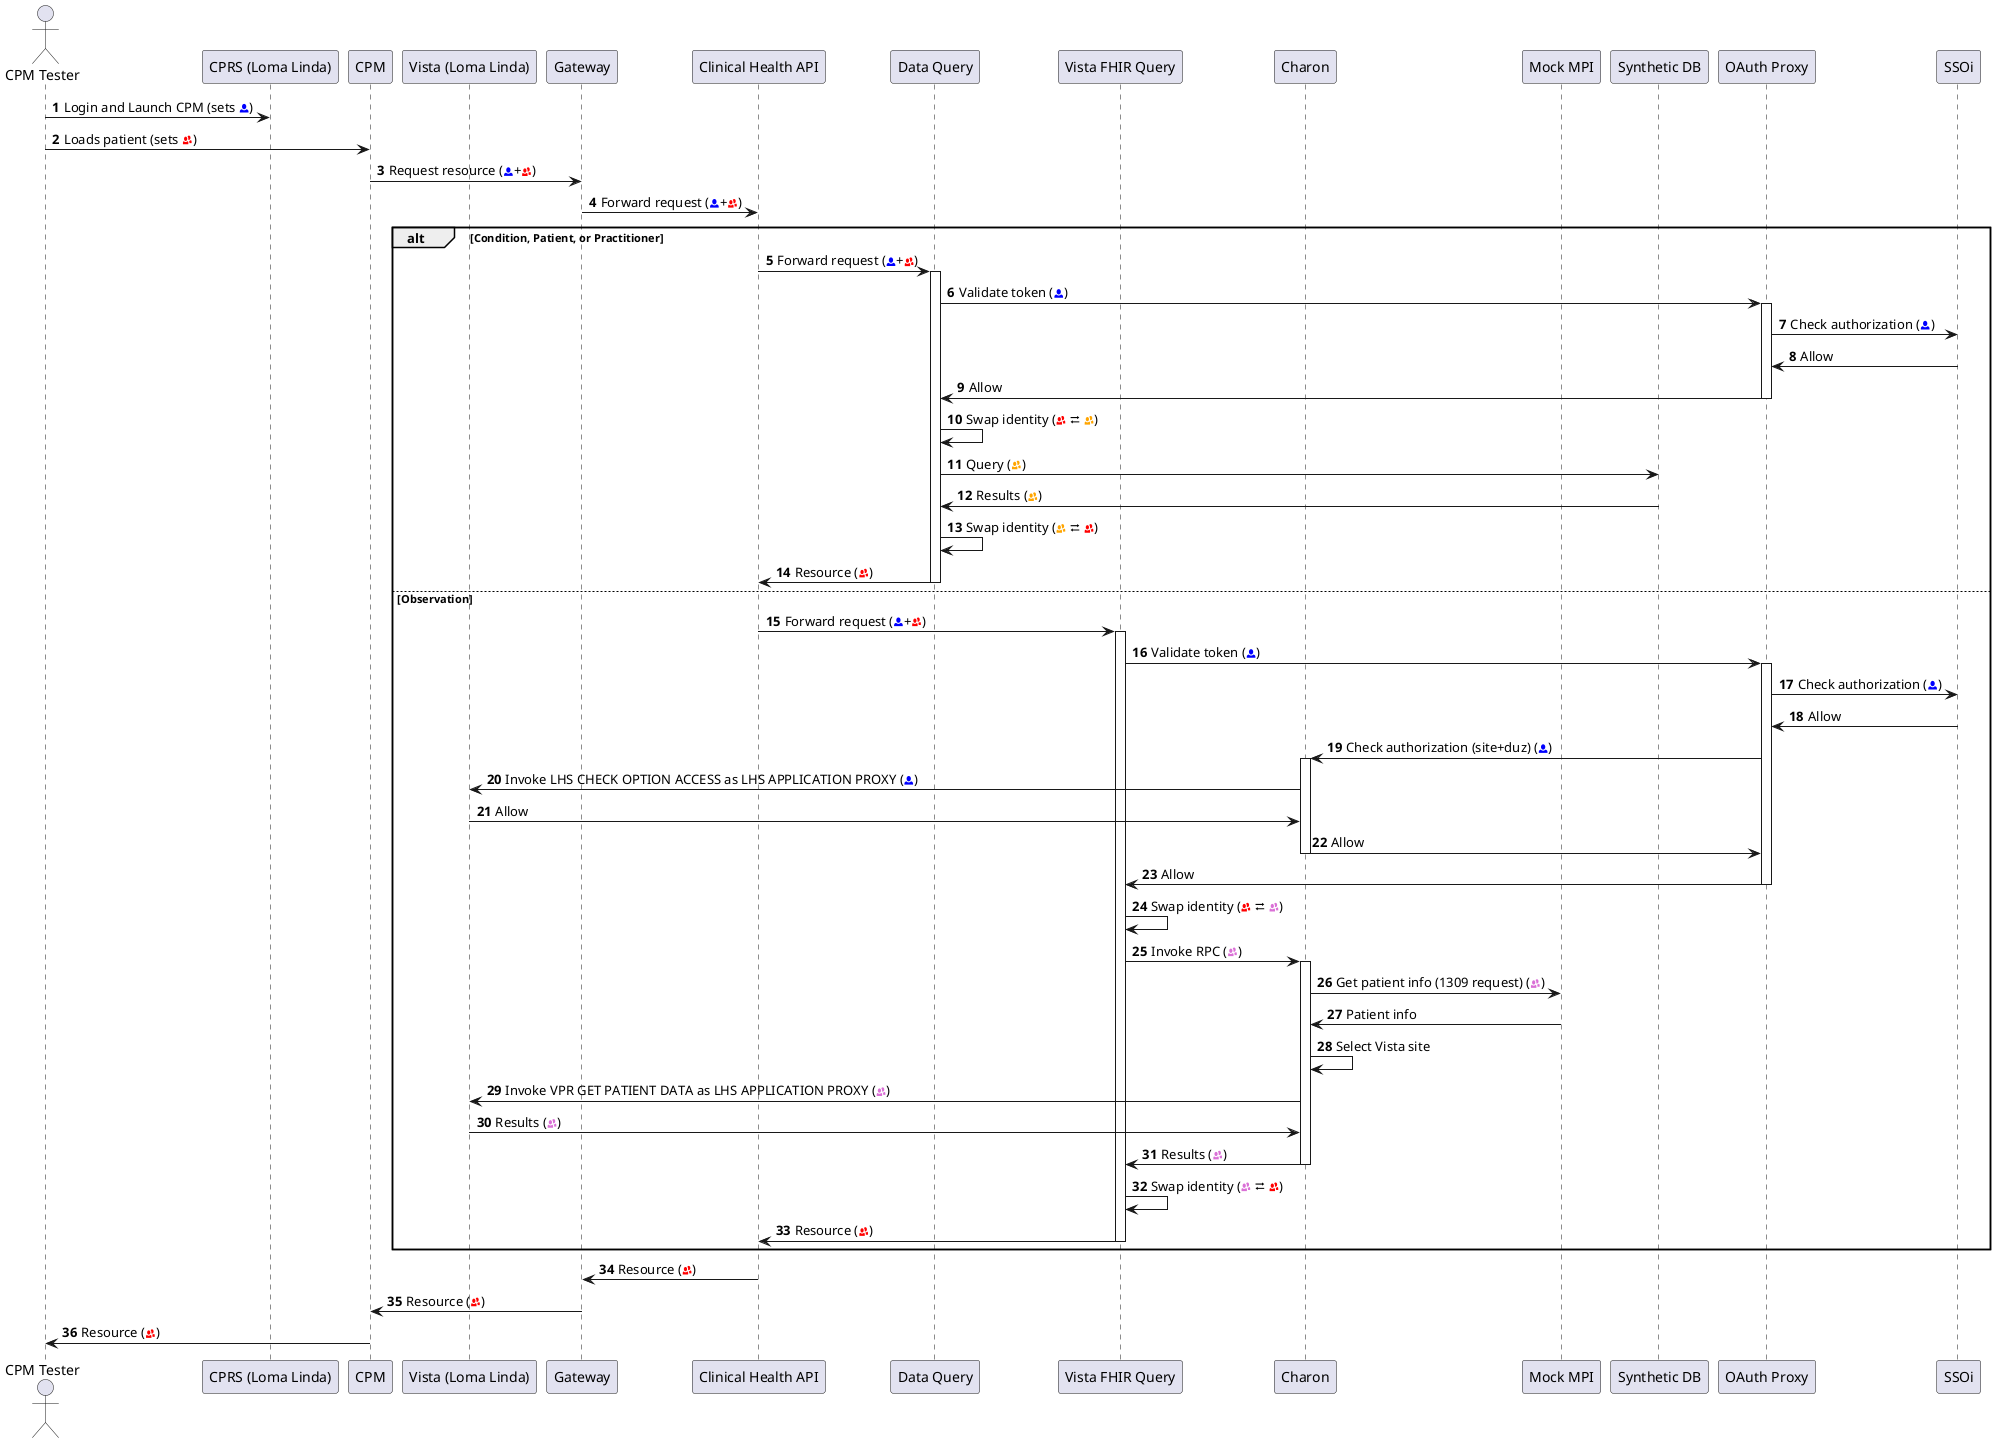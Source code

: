 @startuml
'https://plantuml.com/sequence-diagram
skinparam {
  shadowing false
}

!u="<color:blue><&person><color:black>"
!ua="<color:ccc><&person><color:black>"
!uw="<color:pink><&person><color:black>"
!p="<color:red><&people><color:black>"
!p2="<color:orange><&people><color:black>"
!p3="<color:orchid><&people><color:black>"
!p4="<color:lightgreen><&people><color:black>"
!pa="<color:ccc><&people><color:black>"
!pw="<color:pink><&people><color:black>"
!to="<color:black><&transfer>"

autonumber
actor "CPM Tester" as TESTER
participant "CPRS (Loma Linda)" as CPRS
participant "CPM" as CPM
participant "Vista (Loma Linda)" as LOMA
participant "Gateway" as GW
participant "Clinical Health API" as CHAPI
participant "Data Query" as DQ
participant "Vista FHIR Query" as VFQ
participant "Charon" as CHARON
participant "Mock MPI" as MPI
participant "Synthetic DB" as CDW
participant "OAuth Proxy" as AUTH
participant "SSOi" as SSOi

TESTER -> CPRS : Login and Launch CPM (sets u)
TESTER -> CPM: Loads patient (sets p)
CPM -> GW: Request resource (u+p)
GW -> CHAPI: Forward request (u+p)
alt Condition, Patient, or Practitioner
  CHAPI->DQ: Forward request (u+p)
  activate DQ
  DQ->AUTH: Validate token (u)
  activate AUTH
  AUTH->SSOi: Check authorization (u)
  AUTH<-SSOi: Allow
  DQ<-AUTH: Allow
  deactivate AUTH
  DQ->DQ: Swap identity (p to p2)
  DQ->CDW: Query (p2)
  DQ<-CDW: Results (p2)
  DQ->DQ: Swap identity (p2 to p)
  CHAPI<-DQ: Resource (p)
  deactivate DQ
else Observation
  CHAPI->VFQ: Forward request (u+p)
  activate VFQ
  VFQ->AUTH: Validate token (u)
  activate AUTH
  AUTH->SSOi: Check authorization (u)
  AUTH<-SSOi: Allow
  AUTH->CHARON: Check authorization (site+duz) (u)
  activate CHARON
  CHARON->LOMA: Invoke LHS CHECK OPTION ACCESS as LHS APPLICATION PROXY (u)
  CHARON<-LOMA: Allow
  AUTH<-CHARON: Allow
  deactivate CHARON
  VFQ<-AUTH: Allow
  deactivate AUTH
  VFQ->VFQ: Swap identity (p to p3)
  VFQ->CHARON: Invoke RPC (p3)
  activate CHARON
  CHARON->MPI: Get patient info (1309 request) (p3)
  CHARON<-MPI: Patient info
  CHARON->CHARON: Select Vista site
  CHARON->LOMA: Invoke VPR GET PATIENT DATA as LHS APPLICATION PROXY (p3)
  CHARON<-LOMA: Results (p3)
  VFQ<-CHARON: Results (p3)
  deactivate CHARON
  VFQ->VFQ: Swap identity (p3 to p)

  CHAPI<-VFQ: Resource (p)
  deactivate VFQ
end

GW <- CHAPI: Resource (p)
CPM <- GW: Resource (p)
TESTER <- CPM: Resource (p)

@enduml
